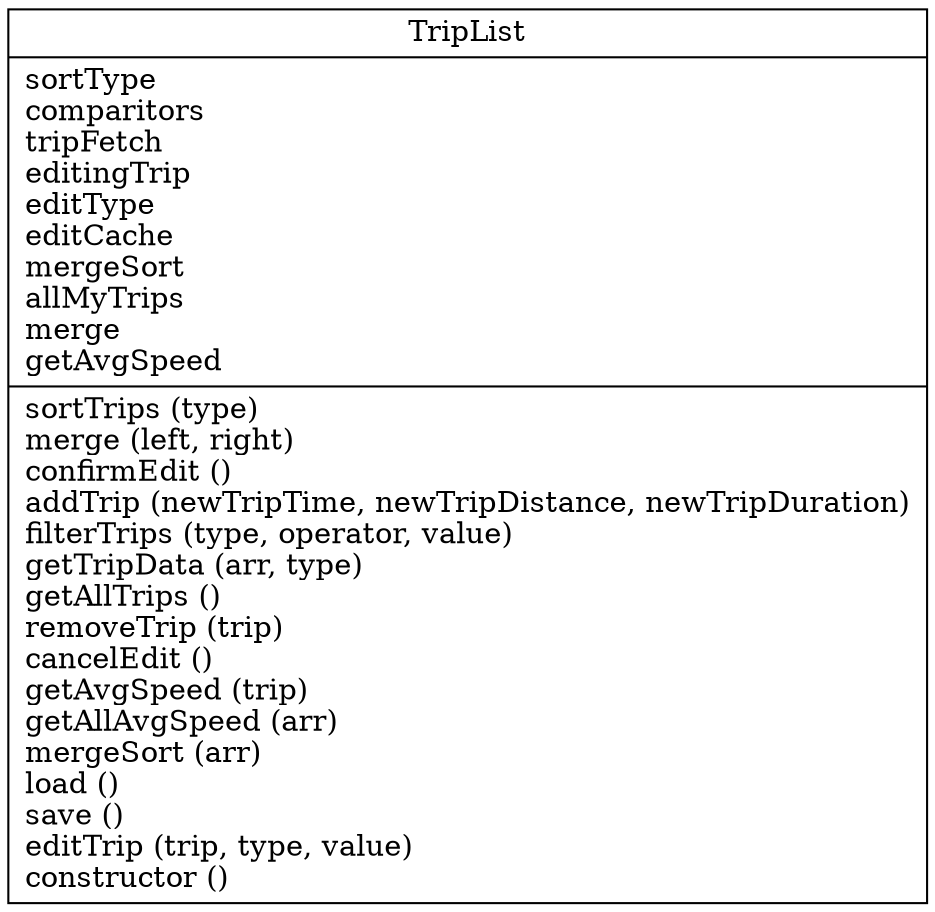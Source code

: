 digraph "classes_test" {
charset="utf-8"
rankdir=BT
"0" [label="{TripList|sortType\lcomparitors\ltripFetch\leditingTrip\leditType\leditCache\lmergeSort\lallMyTrips\lmerge\lgetAvgSpeed\l|sortTrips (type)\lmerge (left, right)\lconfirmEdit ()\laddTrip (newTripTime, newTripDistance, newTripDuration)\lfilterTrips (type, operator, value)\lgetTripData (arr, type)\lgetAllTrips ()\lremoveTrip (trip)\lcancelEdit ()\lgetAvgSpeed (trip)\lgetAllAvgSpeed (arr)\lmergeSort (arr)\lload ()\lsave ()\leditTrip (trip, type, value)\lconstructor ()\l}", shape="record"];
}
